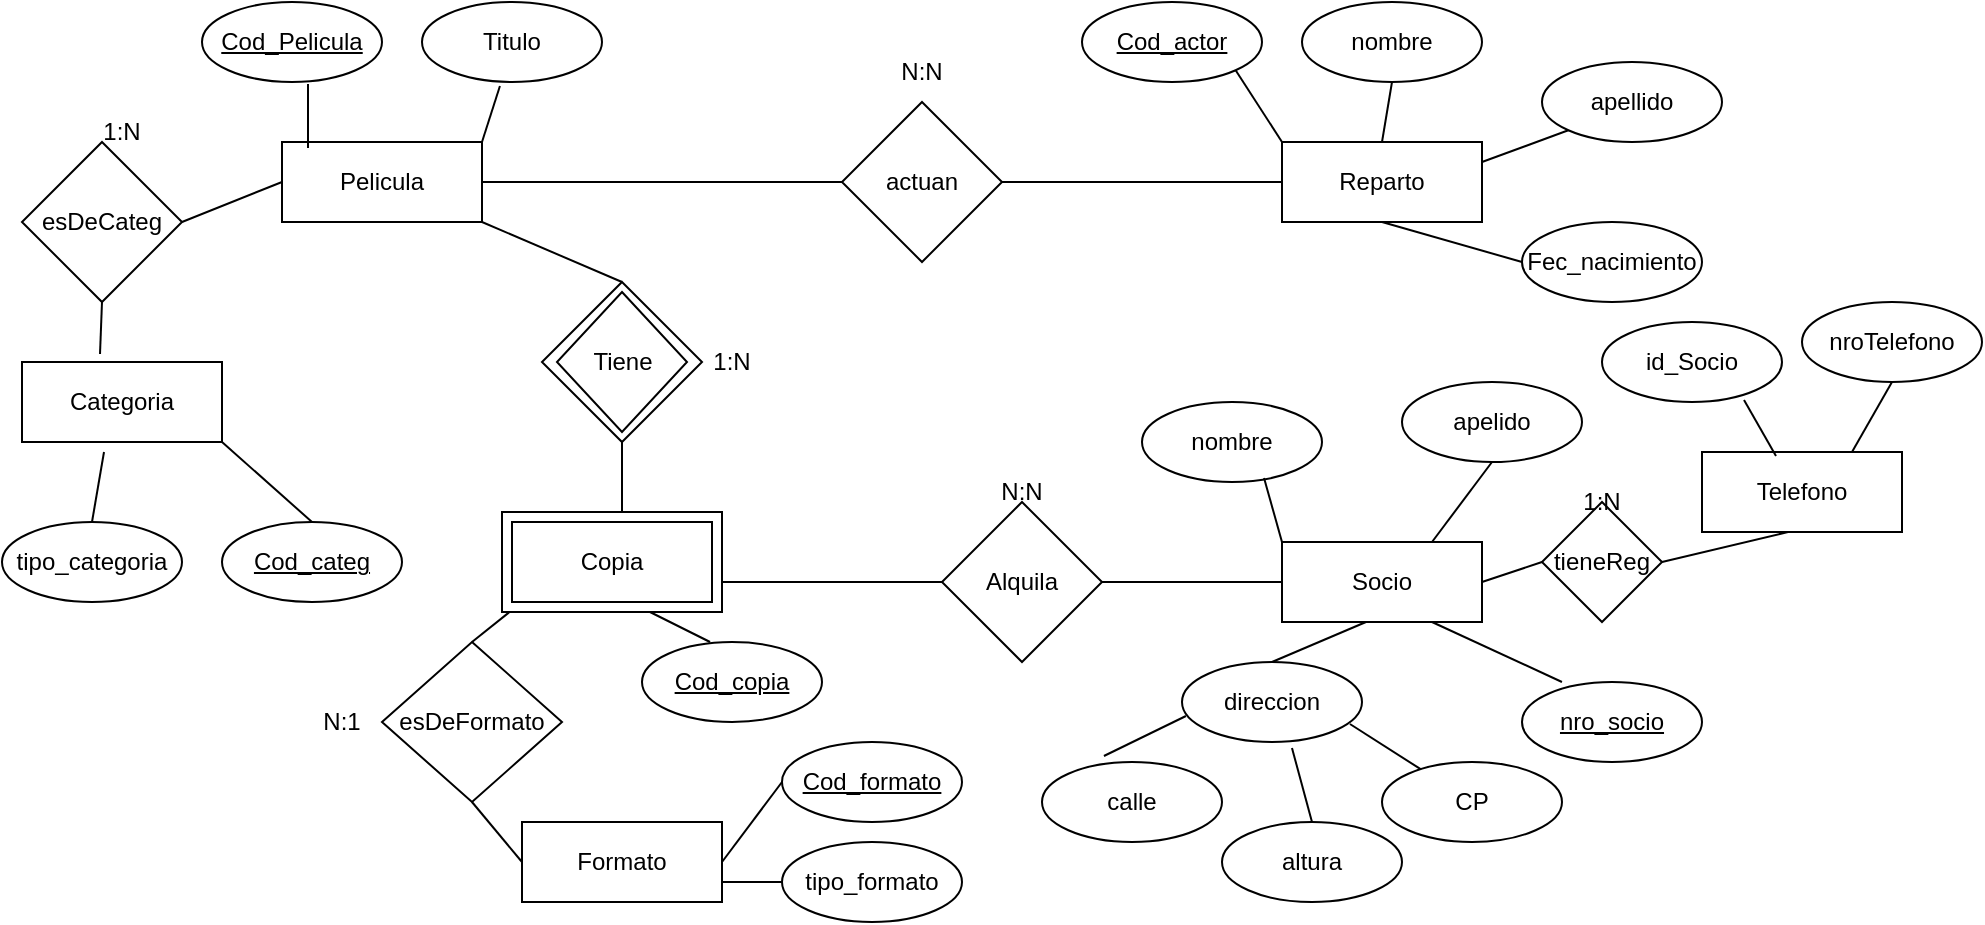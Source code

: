 <mxfile version="21.7.5" type="github">
  <diagram name="Página-1" id="KKIKMYWYW_vZdRWEw8Tg">
    <mxGraphModel dx="2261" dy="758" grid="1" gridSize="10" guides="1" tooltips="1" connect="1" arrows="1" fold="1" page="1" pageScale="1" pageWidth="827" pageHeight="1169" math="0" shadow="0">
      <root>
        <mxCell id="0" />
        <mxCell id="1" parent="0" />
        <mxCell id="2umZNj4a1MiOhc8skGEE-1" value="Pelicula" style="rounded=0;whiteSpace=wrap;html=1;" parent="1" vertex="1">
          <mxGeometry x="-30" y="80" width="100" height="40" as="geometry" />
        </mxCell>
        <mxCell id="2umZNj4a1MiOhc8skGEE-2" value="Titulo" style="ellipse;whiteSpace=wrap;html=1;" parent="1" vertex="1">
          <mxGeometry x="40" y="10" width="90" height="40" as="geometry" />
        </mxCell>
        <mxCell id="2umZNj4a1MiOhc8skGEE-3" value="&lt;u&gt;Cod_Pelicula&lt;/u&gt;" style="ellipse;whiteSpace=wrap;html=1;" parent="1" vertex="1">
          <mxGeometry x="-70" y="10" width="90" height="40" as="geometry" />
        </mxCell>
        <mxCell id="2umZNj4a1MiOhc8skGEE-4" value="esDeCateg" style="rhombus;whiteSpace=wrap;html=1;" parent="1" vertex="1">
          <mxGeometry x="-160" y="80" width="80" height="80" as="geometry" />
        </mxCell>
        <mxCell id="2umZNj4a1MiOhc8skGEE-5" value="Categoria" style="rounded=0;whiteSpace=wrap;html=1;" parent="1" vertex="1">
          <mxGeometry x="-160" y="190" width="100" height="40" as="geometry" />
        </mxCell>
        <mxCell id="2umZNj4a1MiOhc8skGEE-6" value="tipo_categoria" style="ellipse;whiteSpace=wrap;html=1;" parent="1" vertex="1">
          <mxGeometry x="-170" y="270" width="90" height="40" as="geometry" />
        </mxCell>
        <mxCell id="2umZNj4a1MiOhc8skGEE-7" value="&lt;u&gt;Cod_categ&lt;/u&gt;" style="ellipse;whiteSpace=wrap;html=1;" parent="1" vertex="1">
          <mxGeometry x="-60" y="270" width="90" height="40" as="geometry" />
        </mxCell>
        <mxCell id="2umZNj4a1MiOhc8skGEE-9" value="actuan" style="rhombus;whiteSpace=wrap;html=1;" parent="1" vertex="1">
          <mxGeometry x="250" y="60" width="80" height="80" as="geometry" />
        </mxCell>
        <mxCell id="2umZNj4a1MiOhc8skGEE-11" value="esDeFormato" style="rhombus;whiteSpace=wrap;html=1;" parent="1" vertex="1">
          <mxGeometry x="20" y="330" width="90" height="80" as="geometry" />
        </mxCell>
        <mxCell id="2umZNj4a1MiOhc8skGEE-12" value="Formato" style="rounded=0;whiteSpace=wrap;html=1;" parent="1" vertex="1">
          <mxGeometry x="90" y="420" width="100" height="40" as="geometry" />
        </mxCell>
        <mxCell id="2umZNj4a1MiOhc8skGEE-13" value="&lt;u&gt;Cod_formato&lt;/u&gt;" style="ellipse;whiteSpace=wrap;html=1;" parent="1" vertex="1">
          <mxGeometry x="220" y="380" width="90" height="40" as="geometry" />
        </mxCell>
        <mxCell id="2umZNj4a1MiOhc8skGEE-14" value="tipo_formato" style="ellipse;whiteSpace=wrap;html=1;" parent="1" vertex="1">
          <mxGeometry x="220" y="430" width="90" height="40" as="geometry" />
        </mxCell>
        <mxCell id="2umZNj4a1MiOhc8skGEE-15" value="&lt;u&gt;Cod_copia&lt;/u&gt;" style="ellipse;whiteSpace=wrap;html=1;" parent="1" vertex="1">
          <mxGeometry x="150" y="330" width="90" height="40" as="geometry" />
        </mxCell>
        <mxCell id="2umZNj4a1MiOhc8skGEE-16" value="Alquila" style="rhombus;whiteSpace=wrap;html=1;" parent="1" vertex="1">
          <mxGeometry x="300" y="260" width="80" height="80" as="geometry" />
        </mxCell>
        <mxCell id="2umZNj4a1MiOhc8skGEE-17" value="Socio" style="rounded=0;whiteSpace=wrap;html=1;" parent="1" vertex="1">
          <mxGeometry x="470" y="280" width="100" height="40" as="geometry" />
        </mxCell>
        <mxCell id="2umZNj4a1MiOhc8skGEE-18" value="Reparto" style="rounded=0;whiteSpace=wrap;html=1;" parent="1" vertex="1">
          <mxGeometry x="470" y="80" width="100" height="40" as="geometry" />
        </mxCell>
        <mxCell id="2umZNj4a1MiOhc8skGEE-19" value="&lt;u&gt;Cod_actor&lt;/u&gt;" style="ellipse;whiteSpace=wrap;html=1;" parent="1" vertex="1">
          <mxGeometry x="370" y="10" width="90" height="40" as="geometry" />
        </mxCell>
        <mxCell id="2umZNj4a1MiOhc8skGEE-20" value="nombre" style="ellipse;whiteSpace=wrap;html=1;" parent="1" vertex="1">
          <mxGeometry x="480" y="10" width="90" height="40" as="geometry" />
        </mxCell>
        <mxCell id="2umZNj4a1MiOhc8skGEE-21" value="apellido" style="ellipse;whiteSpace=wrap;html=1;" parent="1" vertex="1">
          <mxGeometry x="600" y="40" width="90" height="40" as="geometry" />
        </mxCell>
        <mxCell id="2umZNj4a1MiOhc8skGEE-22" value="Fec_nacimiento" style="ellipse;whiteSpace=wrap;html=1;" parent="1" vertex="1">
          <mxGeometry x="590" y="120" width="90" height="40" as="geometry" />
        </mxCell>
        <mxCell id="2umZNj4a1MiOhc8skGEE-23" value="nombre" style="ellipse;whiteSpace=wrap;html=1;" parent="1" vertex="1">
          <mxGeometry x="400" y="210" width="90" height="40" as="geometry" />
        </mxCell>
        <mxCell id="2umZNj4a1MiOhc8skGEE-24" value="apelido" style="ellipse;whiteSpace=wrap;html=1;" parent="1" vertex="1">
          <mxGeometry x="530" y="200" width="90" height="40" as="geometry" />
        </mxCell>
        <mxCell id="2umZNj4a1MiOhc8skGEE-26" value="&lt;u&gt;nro_socio&lt;/u&gt;" style="ellipse;whiteSpace=wrap;html=1;" parent="1" vertex="1">
          <mxGeometry x="590" y="350" width="90" height="40" as="geometry" />
        </mxCell>
        <mxCell id="2umZNj4a1MiOhc8skGEE-27" value="direccion" style="ellipse;whiteSpace=wrap;html=1;" parent="1" vertex="1">
          <mxGeometry x="420" y="340" width="90" height="40" as="geometry" />
        </mxCell>
        <mxCell id="2umZNj4a1MiOhc8skGEE-28" value="calle" style="ellipse;whiteSpace=wrap;html=1;" parent="1" vertex="1">
          <mxGeometry x="350" y="390" width="90" height="40" as="geometry" />
        </mxCell>
        <mxCell id="2umZNj4a1MiOhc8skGEE-29" value="altura" style="ellipse;whiteSpace=wrap;html=1;" parent="1" vertex="1">
          <mxGeometry x="440" y="420" width="90" height="40" as="geometry" />
        </mxCell>
        <mxCell id="2umZNj4a1MiOhc8skGEE-30" value="CP" style="ellipse;whiteSpace=wrap;html=1;" parent="1" vertex="1">
          <mxGeometry x="520" y="390" width="90" height="40" as="geometry" />
        </mxCell>
        <mxCell id="2umZNj4a1MiOhc8skGEE-34" value="" style="endArrow=none;html=1;rounded=0;entryX=1;entryY=0;entryDx=0;entryDy=0;exitX=0.433;exitY=1.05;exitDx=0;exitDy=0;exitPerimeter=0;" parent="1" source="2umZNj4a1MiOhc8skGEE-2" target="2umZNj4a1MiOhc8skGEE-1" edge="1">
          <mxGeometry width="50" height="50" relative="1" as="geometry">
            <mxPoint x="260" y="260" as="sourcePoint" />
            <mxPoint x="310" y="210" as="targetPoint" />
          </mxGeometry>
        </mxCell>
        <mxCell id="2umZNj4a1MiOhc8skGEE-36" value="" style="endArrow=none;html=1;rounded=0;entryX=0.13;entryY=0.075;entryDx=0;entryDy=0;exitX=0.589;exitY=1.025;exitDx=0;exitDy=0;exitPerimeter=0;entryPerimeter=0;" parent="1" source="2umZNj4a1MiOhc8skGEE-3" target="2umZNj4a1MiOhc8skGEE-1" edge="1">
          <mxGeometry width="50" height="50" relative="1" as="geometry">
            <mxPoint x="89" y="62" as="sourcePoint" />
            <mxPoint x="80" y="90" as="targetPoint" />
          </mxGeometry>
        </mxCell>
        <mxCell id="2umZNj4a1MiOhc8skGEE-37" value="" style="endArrow=none;html=1;rounded=0;entryX=1;entryY=0.5;entryDx=0;entryDy=0;exitX=0;exitY=0.5;exitDx=0;exitDy=0;" parent="1" source="2umZNj4a1MiOhc8skGEE-1" target="2umZNj4a1MiOhc8skGEE-4" edge="1">
          <mxGeometry width="50" height="50" relative="1" as="geometry">
            <mxPoint x="99" y="72" as="sourcePoint" />
            <mxPoint x="90" y="100" as="targetPoint" />
          </mxGeometry>
        </mxCell>
        <mxCell id="2umZNj4a1MiOhc8skGEE-38" value="" style="endArrow=none;html=1;rounded=0;entryX=0.39;entryY=-0.1;entryDx=0;entryDy=0;exitX=0.5;exitY=1;exitDx=0;exitDy=0;entryPerimeter=0;" parent="1" source="2umZNj4a1MiOhc8skGEE-4" target="2umZNj4a1MiOhc8skGEE-5" edge="1">
          <mxGeometry width="50" height="50" relative="1" as="geometry">
            <mxPoint x="109" y="82" as="sourcePoint" />
            <mxPoint x="100" y="110" as="targetPoint" />
          </mxGeometry>
        </mxCell>
        <mxCell id="2umZNj4a1MiOhc8skGEE-39" value="" style="endArrow=none;html=1;rounded=0;entryX=0.5;entryY=0;entryDx=0;entryDy=0;exitX=0.41;exitY=1.125;exitDx=0;exitDy=0;exitPerimeter=0;" parent="1" source="2umZNj4a1MiOhc8skGEE-5" target="2umZNj4a1MiOhc8skGEE-6" edge="1">
          <mxGeometry width="50" height="50" relative="1" as="geometry">
            <mxPoint x="119" y="92" as="sourcePoint" />
            <mxPoint x="110" y="120" as="targetPoint" />
          </mxGeometry>
        </mxCell>
        <mxCell id="2umZNj4a1MiOhc8skGEE-40" value="" style="endArrow=none;html=1;rounded=0;entryX=0.5;entryY=0;entryDx=0;entryDy=0;exitX=1;exitY=1;exitDx=0;exitDy=0;" parent="1" source="2umZNj4a1MiOhc8skGEE-5" target="2umZNj4a1MiOhc8skGEE-7" edge="1">
          <mxGeometry width="50" height="50" relative="1" as="geometry">
            <mxPoint x="129" y="102" as="sourcePoint" />
            <mxPoint x="120" y="130" as="targetPoint" />
          </mxGeometry>
        </mxCell>
        <mxCell id="2umZNj4a1MiOhc8skGEE-41" value="" style="endArrow=none;html=1;rounded=0;entryX=0.5;entryY=0;entryDx=0;entryDy=0;exitX=1;exitY=1;exitDx=0;exitDy=0;" parent="1" source="2umZNj4a1MiOhc8skGEE-1" target="EXpxNUru8JFY5_ftUQ4x-14" edge="1">
          <mxGeometry width="50" height="50" relative="1" as="geometry">
            <mxPoint x="30" y="150" as="sourcePoint" />
            <mxPoint x="130" y="140" as="targetPoint" />
          </mxGeometry>
        </mxCell>
        <mxCell id="2umZNj4a1MiOhc8skGEE-42" value="" style="endArrow=none;html=1;rounded=0;entryX=1;entryY=0.5;entryDx=0;entryDy=0;exitX=0;exitY=0.5;exitDx=0;exitDy=0;" parent="1" source="2umZNj4a1MiOhc8skGEE-9" target="2umZNj4a1MiOhc8skGEE-1" edge="1">
          <mxGeometry width="50" height="50" relative="1" as="geometry">
            <mxPoint x="149" y="122" as="sourcePoint" />
            <mxPoint x="140" y="150" as="targetPoint" />
          </mxGeometry>
        </mxCell>
        <mxCell id="2umZNj4a1MiOhc8skGEE-43" value="" style="endArrow=none;html=1;rounded=0;entryX=0.5;entryY=0;entryDx=0;entryDy=0;exitX=0.5;exitY=1;exitDx=0;exitDy=0;" parent="1" source="EXpxNUru8JFY5_ftUQ4x-15" edge="1">
          <mxGeometry width="50" height="50" relative="1" as="geometry">
            <mxPoint x="159" y="132" as="sourcePoint" />
            <mxPoint x="140" y="270" as="targetPoint" />
          </mxGeometry>
        </mxCell>
        <mxCell id="2umZNj4a1MiOhc8skGEE-44" value="" style="endArrow=none;html=1;rounded=0;entryX=0.5;entryY=0;entryDx=0;entryDy=0;exitX=0;exitY=1;exitDx=0;exitDy=0;" parent="1" target="2umZNj4a1MiOhc8skGEE-11" edge="1">
          <mxGeometry width="50" height="50" relative="1" as="geometry">
            <mxPoint x="90" y="310" as="sourcePoint" />
            <mxPoint x="160" y="170" as="targetPoint" />
          </mxGeometry>
        </mxCell>
        <mxCell id="2umZNj4a1MiOhc8skGEE-45" value="" style="endArrow=none;html=1;rounded=0;entryX=0.5;entryY=1;entryDx=0;entryDy=0;exitX=0;exitY=0.5;exitDx=0;exitDy=0;" parent="1" source="2umZNj4a1MiOhc8skGEE-12" target="2umZNj4a1MiOhc8skGEE-11" edge="1">
          <mxGeometry width="50" height="50" relative="1" as="geometry">
            <mxPoint x="179" y="152" as="sourcePoint" />
            <mxPoint x="170" y="180" as="targetPoint" />
          </mxGeometry>
        </mxCell>
        <mxCell id="2umZNj4a1MiOhc8skGEE-46" value="" style="endArrow=none;html=1;rounded=0;entryX=0;entryY=0.5;entryDx=0;entryDy=0;exitX=1;exitY=0.5;exitDx=0;exitDy=0;" parent="1" source="2umZNj4a1MiOhc8skGEE-12" target="2umZNj4a1MiOhc8skGEE-13" edge="1">
          <mxGeometry width="50" height="50" relative="1" as="geometry">
            <mxPoint x="189" y="162" as="sourcePoint" />
            <mxPoint x="180" y="190" as="targetPoint" />
          </mxGeometry>
        </mxCell>
        <mxCell id="2umZNj4a1MiOhc8skGEE-47" value="" style="endArrow=none;html=1;rounded=0;entryX=0;entryY=0.5;entryDx=0;entryDy=0;exitX=1;exitY=0.75;exitDx=0;exitDy=0;" parent="1" source="2umZNj4a1MiOhc8skGEE-12" target="2umZNj4a1MiOhc8skGEE-14" edge="1">
          <mxGeometry width="50" height="50" relative="1" as="geometry">
            <mxPoint x="199" y="172" as="sourcePoint" />
            <mxPoint x="190" y="200" as="targetPoint" />
          </mxGeometry>
        </mxCell>
        <mxCell id="2umZNj4a1MiOhc8skGEE-48" value="" style="endArrow=none;html=1;rounded=0;entryX=0.378;entryY=0;entryDx=0;entryDy=0;exitX=0.58;exitY=1.05;exitDx=0;exitDy=0;exitPerimeter=0;entryPerimeter=0;" parent="1" target="2umZNj4a1MiOhc8skGEE-15" edge="1">
          <mxGeometry width="50" height="50" relative="1" as="geometry">
            <mxPoint x="148" y="312" as="sourcePoint" />
            <mxPoint x="200" y="210" as="targetPoint" />
          </mxGeometry>
        </mxCell>
        <mxCell id="2umZNj4a1MiOhc8skGEE-49" value="" style="endArrow=none;html=1;rounded=0;entryX=0;entryY=0.5;entryDx=0;entryDy=0;exitX=1;exitY=0.75;exitDx=0;exitDy=0;" parent="1" target="2umZNj4a1MiOhc8skGEE-16" edge="1">
          <mxGeometry width="50" height="50" relative="1" as="geometry">
            <mxPoint x="190" y="300" as="sourcePoint" />
            <mxPoint x="210" y="220" as="targetPoint" />
          </mxGeometry>
        </mxCell>
        <mxCell id="2umZNj4a1MiOhc8skGEE-50" value="" style="endArrow=none;html=1;rounded=0;entryX=1;entryY=0.5;entryDx=0;entryDy=0;exitX=0;exitY=0.5;exitDx=0;exitDy=0;" parent="1" source="2umZNj4a1MiOhc8skGEE-18" target="2umZNj4a1MiOhc8skGEE-9" edge="1">
          <mxGeometry width="50" height="50" relative="1" as="geometry">
            <mxPoint x="229" y="202" as="sourcePoint" />
            <mxPoint x="220" y="230" as="targetPoint" />
          </mxGeometry>
        </mxCell>
        <mxCell id="2umZNj4a1MiOhc8skGEE-51" value="" style="endArrow=none;html=1;rounded=0;entryX=1;entryY=1;entryDx=0;entryDy=0;exitX=0;exitY=0;exitDx=0;exitDy=0;" parent="1" source="2umZNj4a1MiOhc8skGEE-18" target="2umZNj4a1MiOhc8skGEE-19" edge="1">
          <mxGeometry width="50" height="50" relative="1" as="geometry">
            <mxPoint x="239" y="212" as="sourcePoint" />
            <mxPoint x="230" y="240" as="targetPoint" />
          </mxGeometry>
        </mxCell>
        <mxCell id="2umZNj4a1MiOhc8skGEE-52" value="" style="endArrow=none;html=1;rounded=0;entryX=0.5;entryY=0;entryDx=0;entryDy=0;exitX=0.5;exitY=1;exitDx=0;exitDy=0;" parent="1" source="2umZNj4a1MiOhc8skGEE-20" target="2umZNj4a1MiOhc8skGEE-18" edge="1">
          <mxGeometry width="50" height="50" relative="1" as="geometry">
            <mxPoint x="249" y="222" as="sourcePoint" />
            <mxPoint x="240" y="250" as="targetPoint" />
          </mxGeometry>
        </mxCell>
        <mxCell id="2umZNj4a1MiOhc8skGEE-53" value="" style="endArrow=none;html=1;rounded=0;entryX=1;entryY=0.25;entryDx=0;entryDy=0;exitX=0;exitY=1;exitDx=0;exitDy=0;" parent="1" source="2umZNj4a1MiOhc8skGEE-21" target="2umZNj4a1MiOhc8skGEE-18" edge="1">
          <mxGeometry width="50" height="50" relative="1" as="geometry">
            <mxPoint x="259" y="232" as="sourcePoint" />
            <mxPoint x="250" y="260" as="targetPoint" />
          </mxGeometry>
        </mxCell>
        <mxCell id="2umZNj4a1MiOhc8skGEE-54" value="" style="endArrow=none;html=1;rounded=0;entryX=0.5;entryY=1;entryDx=0;entryDy=0;exitX=0;exitY=0.5;exitDx=0;exitDy=0;" parent="1" source="2umZNj4a1MiOhc8skGEE-22" target="2umZNj4a1MiOhc8skGEE-18" edge="1">
          <mxGeometry width="50" height="50" relative="1" as="geometry">
            <mxPoint x="269" y="242" as="sourcePoint" />
            <mxPoint x="260" y="270" as="targetPoint" />
          </mxGeometry>
        </mxCell>
        <mxCell id="2umZNj4a1MiOhc8skGEE-55" value="" style="endArrow=none;html=1;rounded=0;entryX=1;entryY=0.5;entryDx=0;entryDy=0;" parent="1" target="2umZNj4a1MiOhc8skGEE-16" edge="1">
          <mxGeometry width="50" height="50" relative="1" as="geometry">
            <mxPoint x="470" y="300" as="sourcePoint" />
            <mxPoint x="270" y="280" as="targetPoint" />
          </mxGeometry>
        </mxCell>
        <mxCell id="2umZNj4a1MiOhc8skGEE-56" value="" style="endArrow=none;html=1;rounded=0;entryX=0;entryY=0;entryDx=0;entryDy=0;exitX=0.678;exitY=0.95;exitDx=0;exitDy=0;exitPerimeter=0;" parent="1" source="2umZNj4a1MiOhc8skGEE-23" target="2umZNj4a1MiOhc8skGEE-17" edge="1">
          <mxGeometry width="50" height="50" relative="1" as="geometry">
            <mxPoint x="289" y="262" as="sourcePoint" />
            <mxPoint x="280" y="290" as="targetPoint" />
          </mxGeometry>
        </mxCell>
        <mxCell id="2umZNj4a1MiOhc8skGEE-57" value="" style="endArrow=none;html=1;rounded=0;entryX=0.75;entryY=0;entryDx=0;entryDy=0;exitX=0.5;exitY=1;exitDx=0;exitDy=0;" parent="1" source="2umZNj4a1MiOhc8skGEE-24" target="2umZNj4a1MiOhc8skGEE-17" edge="1">
          <mxGeometry width="50" height="50" relative="1" as="geometry">
            <mxPoint x="299" y="272" as="sourcePoint" />
            <mxPoint x="290" y="300" as="targetPoint" />
          </mxGeometry>
        </mxCell>
        <mxCell id="2umZNj4a1MiOhc8skGEE-58" value="" style="endArrow=none;html=1;rounded=0;entryX=1;entryY=0.5;entryDx=0;entryDy=0;exitX=0;exitY=0.5;exitDx=0;exitDy=0;" parent="1" target="2umZNj4a1MiOhc8skGEE-17" edge="1">
          <mxGeometry width="50" height="50" relative="1" as="geometry">
            <mxPoint x="600" y="290" as="sourcePoint" />
            <mxPoint x="300" y="310" as="targetPoint" />
          </mxGeometry>
        </mxCell>
        <mxCell id="2umZNj4a1MiOhc8skGEE-59" value="" style="endArrow=none;html=1;rounded=0;entryX=0.75;entryY=1;entryDx=0;entryDy=0;exitX=0.222;exitY=0;exitDx=0;exitDy=0;exitPerimeter=0;" parent="1" source="2umZNj4a1MiOhc8skGEE-26" target="2umZNj4a1MiOhc8skGEE-17" edge="1">
          <mxGeometry width="50" height="50" relative="1" as="geometry">
            <mxPoint x="319" y="292" as="sourcePoint" />
            <mxPoint x="310" y="320" as="targetPoint" />
          </mxGeometry>
        </mxCell>
        <mxCell id="2umZNj4a1MiOhc8skGEE-60" value="" style="endArrow=none;html=1;rounded=0;entryX=0.42;entryY=1;entryDx=0;entryDy=0;exitX=0.5;exitY=0;exitDx=0;exitDy=0;entryPerimeter=0;" parent="1" source="2umZNj4a1MiOhc8skGEE-27" target="2umZNj4a1MiOhc8skGEE-17" edge="1">
          <mxGeometry width="50" height="50" relative="1" as="geometry">
            <mxPoint x="329" y="302" as="sourcePoint" />
            <mxPoint x="320" y="330" as="targetPoint" />
          </mxGeometry>
        </mxCell>
        <mxCell id="2umZNj4a1MiOhc8skGEE-61" value="" style="endArrow=none;html=1;rounded=0;exitX=0.933;exitY=0.775;exitDx=0;exitDy=0;exitPerimeter=0;" parent="1" source="2umZNj4a1MiOhc8skGEE-27" target="2umZNj4a1MiOhc8skGEE-30" edge="1">
          <mxGeometry width="50" height="50" relative="1" as="geometry">
            <mxPoint x="339" y="312" as="sourcePoint" />
            <mxPoint x="330" y="340" as="targetPoint" />
          </mxGeometry>
        </mxCell>
        <mxCell id="2umZNj4a1MiOhc8skGEE-62" value="" style="endArrow=none;html=1;rounded=0;entryX=0.344;entryY=-0.075;entryDx=0;entryDy=0;exitX=0.022;exitY=0.675;exitDx=0;exitDy=0;exitPerimeter=0;entryPerimeter=0;" parent="1" source="2umZNj4a1MiOhc8skGEE-27" target="2umZNj4a1MiOhc8skGEE-28" edge="1">
          <mxGeometry width="50" height="50" relative="1" as="geometry">
            <mxPoint x="349" y="322" as="sourcePoint" />
            <mxPoint x="340" y="350" as="targetPoint" />
          </mxGeometry>
        </mxCell>
        <mxCell id="2umZNj4a1MiOhc8skGEE-63" value="" style="endArrow=none;html=1;rounded=0;entryX=0.5;entryY=0;entryDx=0;entryDy=0;exitX=0.611;exitY=1.075;exitDx=0;exitDy=0;exitPerimeter=0;" parent="1" source="2umZNj4a1MiOhc8skGEE-27" target="2umZNj4a1MiOhc8skGEE-29" edge="1">
          <mxGeometry width="50" height="50" relative="1" as="geometry">
            <mxPoint x="359" y="332" as="sourcePoint" />
            <mxPoint x="350" y="360" as="targetPoint" />
          </mxGeometry>
        </mxCell>
        <mxCell id="2umZNj4a1MiOhc8skGEE-64" value="N:N" style="text;html=1;strokeColor=none;fillColor=none;align=center;verticalAlign=middle;whiteSpace=wrap;rounded=0;" parent="1" vertex="1">
          <mxGeometry x="260" y="30" width="60" height="30" as="geometry" />
        </mxCell>
        <mxCell id="2umZNj4a1MiOhc8skGEE-65" value="1:N" style="text;html=1;strokeColor=none;fillColor=none;align=center;verticalAlign=middle;whiteSpace=wrap;rounded=0;" parent="1" vertex="1">
          <mxGeometry x="165" y="175" width="60" height="30" as="geometry" />
        </mxCell>
        <mxCell id="2umZNj4a1MiOhc8skGEE-66" value="1:N" style="text;html=1;strokeColor=none;fillColor=none;align=center;verticalAlign=middle;whiteSpace=wrap;rounded=0;" parent="1" vertex="1">
          <mxGeometry x="-140" y="60" width="60" height="30" as="geometry" />
        </mxCell>
        <mxCell id="2umZNj4a1MiOhc8skGEE-67" value="N:1" style="text;html=1;strokeColor=none;fillColor=none;align=center;verticalAlign=middle;whiteSpace=wrap;rounded=0;" parent="1" vertex="1">
          <mxGeometry x="-30" y="355" width="60" height="30" as="geometry" />
        </mxCell>
        <mxCell id="2umZNj4a1MiOhc8skGEE-68" value="N:N" style="text;html=1;strokeColor=none;fillColor=none;align=center;verticalAlign=middle;whiteSpace=wrap;rounded=0;" parent="1" vertex="1">
          <mxGeometry x="310" y="240" width="60" height="30" as="geometry" />
        </mxCell>
        <mxCell id="EXpxNUru8JFY5_ftUQ4x-1" value="tieneReg" style="rhombus;whiteSpace=wrap;html=1;" vertex="1" parent="1">
          <mxGeometry x="600" y="260" width="60" height="60" as="geometry" />
        </mxCell>
        <mxCell id="EXpxNUru8JFY5_ftUQ4x-3" value="Telefono" style="rounded=0;whiteSpace=wrap;html=1;" vertex="1" parent="1">
          <mxGeometry x="680" y="235" width="100" height="40" as="geometry" />
        </mxCell>
        <mxCell id="EXpxNUru8JFY5_ftUQ4x-4" value="nroTelefono" style="ellipse;whiteSpace=wrap;html=1;" vertex="1" parent="1">
          <mxGeometry x="730" y="160" width="90" height="40" as="geometry" />
        </mxCell>
        <mxCell id="EXpxNUru8JFY5_ftUQ4x-5" value="" style="endArrow=none;html=1;rounded=0;entryX=0.5;entryY=1;entryDx=0;entryDy=0;exitX=0.75;exitY=0;exitDx=0;exitDy=0;" edge="1" parent="1" source="EXpxNUru8JFY5_ftUQ4x-3" target="EXpxNUru8JFY5_ftUQ4x-4">
          <mxGeometry width="50" height="50" relative="1" as="geometry">
            <mxPoint x="480" y="310" as="sourcePoint" />
            <mxPoint x="390" y="310" as="targetPoint" />
          </mxGeometry>
        </mxCell>
        <mxCell id="EXpxNUru8JFY5_ftUQ4x-6" value="" style="endArrow=none;html=1;rounded=0;entryX=1;entryY=0.5;entryDx=0;entryDy=0;exitX=0.43;exitY=1;exitDx=0;exitDy=0;exitPerimeter=0;" edge="1" parent="1" source="EXpxNUru8JFY5_ftUQ4x-3" target="EXpxNUru8JFY5_ftUQ4x-1">
          <mxGeometry width="50" height="50" relative="1" as="geometry">
            <mxPoint x="490" y="320" as="sourcePoint" />
            <mxPoint x="400" y="320" as="targetPoint" />
          </mxGeometry>
        </mxCell>
        <mxCell id="EXpxNUru8JFY5_ftUQ4x-7" value="1:N" style="text;html=1;strokeColor=none;fillColor=none;align=center;verticalAlign=middle;whiteSpace=wrap;rounded=0;" vertex="1" parent="1">
          <mxGeometry x="600" y="245" width="60" height="30" as="geometry" />
        </mxCell>
        <mxCell id="EXpxNUru8JFY5_ftUQ4x-8" value="id_Socio" style="ellipse;whiteSpace=wrap;html=1;" vertex="1" parent="1">
          <mxGeometry x="630" y="170" width="90" height="40" as="geometry" />
        </mxCell>
        <mxCell id="EXpxNUru8JFY5_ftUQ4x-9" value="" style="endArrow=none;html=1;rounded=0;entryX=0.789;entryY=0.975;entryDx=0;entryDy=0;exitX=0.37;exitY=0.05;exitDx=0;exitDy=0;entryPerimeter=0;exitPerimeter=0;" edge="1" parent="1" source="EXpxNUru8JFY5_ftUQ4x-3" target="EXpxNUru8JFY5_ftUQ4x-8">
          <mxGeometry width="50" height="50" relative="1" as="geometry">
            <mxPoint x="765" y="245" as="sourcePoint" />
            <mxPoint x="785" y="210" as="targetPoint" />
          </mxGeometry>
        </mxCell>
        <mxCell id="EXpxNUru8JFY5_ftUQ4x-14" value="" style="rhombus;whiteSpace=wrap;html=1;" vertex="1" parent="1">
          <mxGeometry x="100" y="150" width="80" height="80" as="geometry" />
        </mxCell>
        <mxCell id="EXpxNUru8JFY5_ftUQ4x-15" value="Tiene" style="rhombus;whiteSpace=wrap;html=1;" vertex="1" parent="1">
          <mxGeometry x="107.5" y="155" width="65" height="70" as="geometry" />
        </mxCell>
        <mxCell id="EXpxNUru8JFY5_ftUQ4x-16" value="" style="rounded=0;whiteSpace=wrap;html=1;" vertex="1" parent="1">
          <mxGeometry x="80" y="265" width="110" height="50" as="geometry" />
        </mxCell>
        <mxCell id="EXpxNUru8JFY5_ftUQ4x-17" value="Copia" style="rounded=0;whiteSpace=wrap;html=1;" vertex="1" parent="1">
          <mxGeometry x="85" y="270" width="100" height="40" as="geometry" />
        </mxCell>
      </root>
    </mxGraphModel>
  </diagram>
</mxfile>
